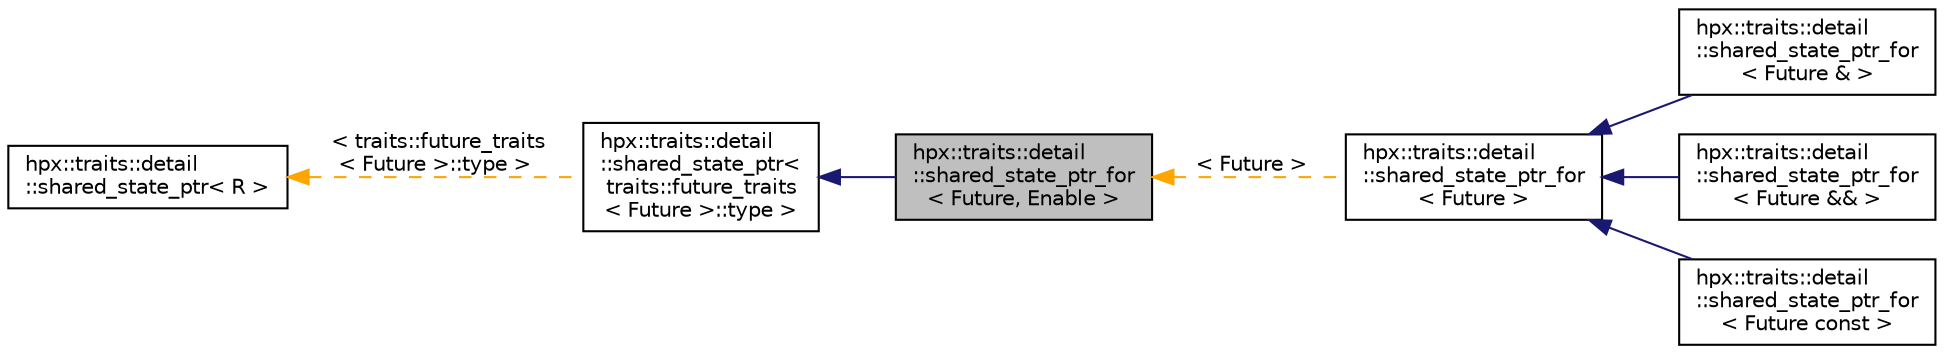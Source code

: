 digraph "hpx::traits::detail::shared_state_ptr_for&lt; Future, Enable &gt;"
{
  edge [fontname="Helvetica",fontsize="10",labelfontname="Helvetica",labelfontsize="10"];
  node [fontname="Helvetica",fontsize="10",shape=record];
  rankdir="LR";
  Node0 [label="hpx::traits::detail\l::shared_state_ptr_for\l\< Future, Enable \>",height=0.2,width=0.4,color="black", fillcolor="grey75", style="filled", fontcolor="black"];
  Node1 -> Node0 [dir="back",color="midnightblue",fontsize="10",style="solid",fontname="Helvetica"];
  Node1 [label="hpx::traits::detail\l::shared_state_ptr\<\l traits::future_traits\l\< Future \>::type \>",height=0.2,width=0.4,color="black", fillcolor="white", style="filled",URL="$d8/d87/structhpx_1_1traits_1_1detail_1_1shared__state__ptr.html"];
  Node2 -> Node1 [dir="back",color="orange",fontsize="10",style="dashed",label=" \< traits::future_traits\l\< Future \>::type \>" ,fontname="Helvetica"];
  Node2 [label="hpx::traits::detail\l::shared_state_ptr\< R \>",height=0.2,width=0.4,color="black", fillcolor="white", style="filled",URL="$d8/d87/structhpx_1_1traits_1_1detail_1_1shared__state__ptr.html"];
  Node0 -> Node3 [dir="back",color="orange",fontsize="10",style="dashed",label=" \< Future \>" ,fontname="Helvetica"];
  Node3 [label="hpx::traits::detail\l::shared_state_ptr_for\l\< Future \>",height=0.2,width=0.4,color="black", fillcolor="white", style="filled",URL="$d5/d7e/structhpx_1_1traits_1_1detail_1_1shared__state__ptr__for.html"];
  Node3 -> Node4 [dir="back",color="midnightblue",fontsize="10",style="solid",fontname="Helvetica"];
  Node4 [label="hpx::traits::detail\l::shared_state_ptr_for\l\< Future & \>",height=0.2,width=0.4,color="black", fillcolor="white", style="filled",URL="$d1/df3/structhpx_1_1traits_1_1detail_1_1shared__state__ptr__for_3_01_future_01_6_01_4.html"];
  Node3 -> Node5 [dir="back",color="midnightblue",fontsize="10",style="solid",fontname="Helvetica"];
  Node5 [label="hpx::traits::detail\l::shared_state_ptr_for\l\< Future && \>",height=0.2,width=0.4,color="black", fillcolor="white", style="filled",URL="$dc/d9b/structhpx_1_1traits_1_1detail_1_1shared__state__ptr__for_3_01_future_01_6_6_01_4.html"];
  Node3 -> Node6 [dir="back",color="midnightblue",fontsize="10",style="solid",fontname="Helvetica"];
  Node6 [label="hpx::traits::detail\l::shared_state_ptr_for\l\< Future const \>",height=0.2,width=0.4,color="black", fillcolor="white", style="filled",URL="$d7/db3/structhpx_1_1traits_1_1detail_1_1shared__state__ptr__for_3_01_future_01const_01_4.html"];
}
